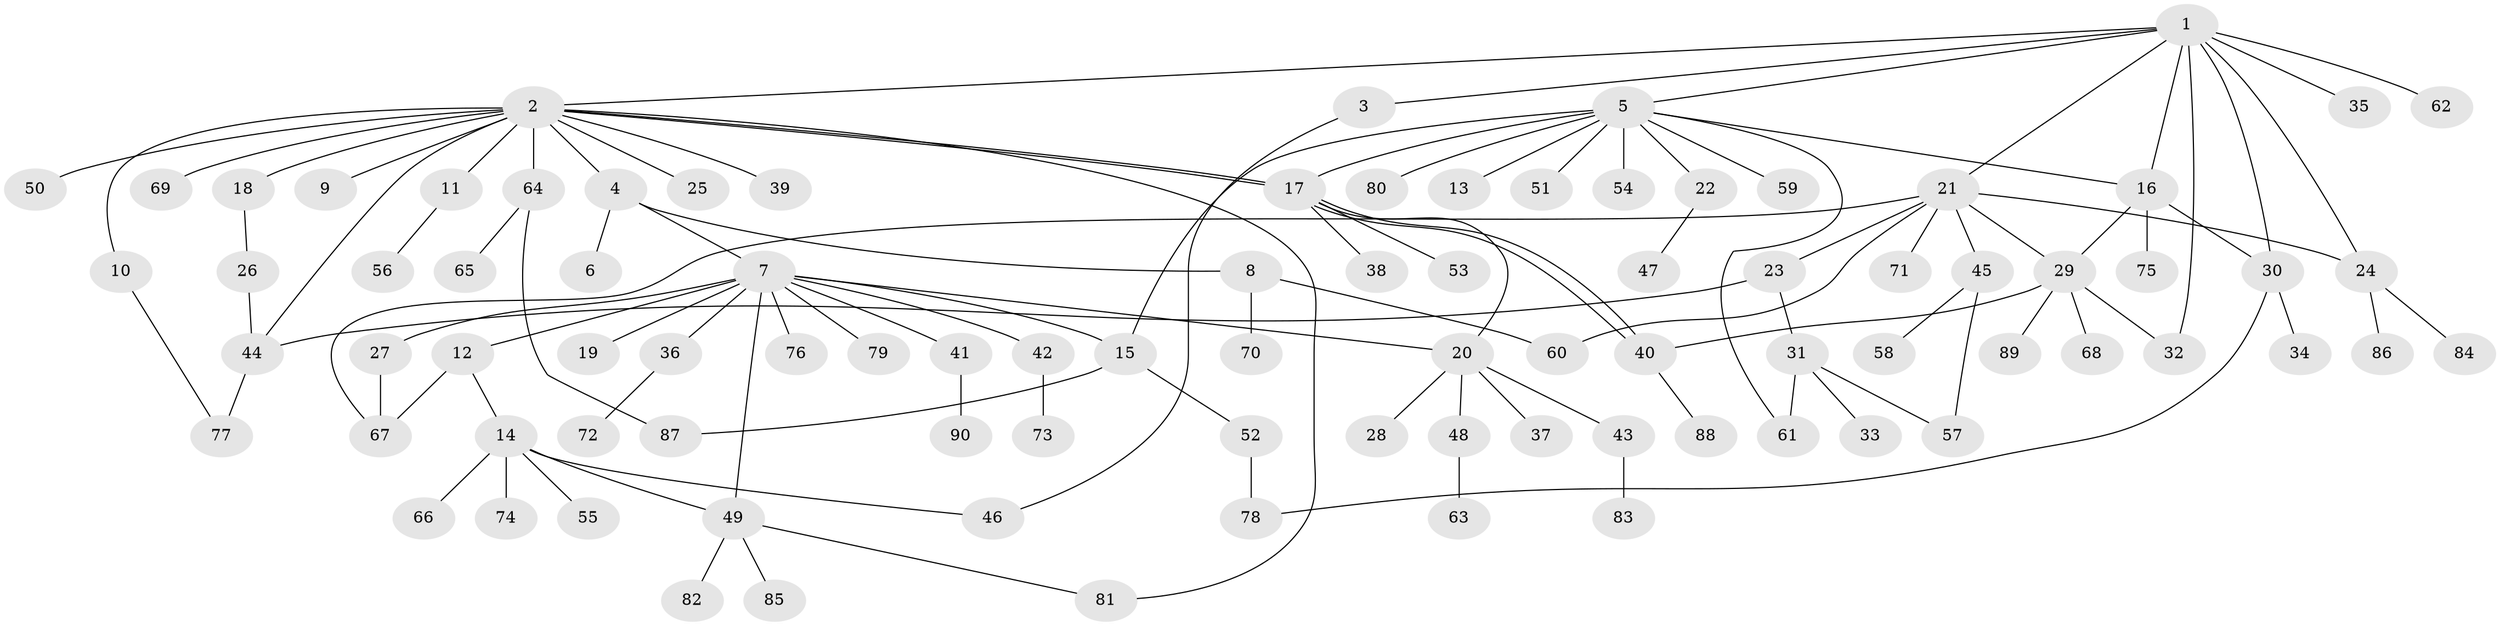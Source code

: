 // Generated by graph-tools (version 1.1) at 2025/11/02/27/25 16:11:10]
// undirected, 90 vertices, 113 edges
graph export_dot {
graph [start="1"]
  node [color=gray90,style=filled];
  1;
  2;
  3;
  4;
  5;
  6;
  7;
  8;
  9;
  10;
  11;
  12;
  13;
  14;
  15;
  16;
  17;
  18;
  19;
  20;
  21;
  22;
  23;
  24;
  25;
  26;
  27;
  28;
  29;
  30;
  31;
  32;
  33;
  34;
  35;
  36;
  37;
  38;
  39;
  40;
  41;
  42;
  43;
  44;
  45;
  46;
  47;
  48;
  49;
  50;
  51;
  52;
  53;
  54;
  55;
  56;
  57;
  58;
  59;
  60;
  61;
  62;
  63;
  64;
  65;
  66;
  67;
  68;
  69;
  70;
  71;
  72;
  73;
  74;
  75;
  76;
  77;
  78;
  79;
  80;
  81;
  82;
  83;
  84;
  85;
  86;
  87;
  88;
  89;
  90;
  1 -- 2;
  1 -- 3;
  1 -- 5;
  1 -- 16;
  1 -- 21;
  1 -- 24;
  1 -- 30;
  1 -- 32;
  1 -- 35;
  1 -- 62;
  2 -- 4;
  2 -- 9;
  2 -- 10;
  2 -- 11;
  2 -- 17;
  2 -- 17;
  2 -- 18;
  2 -- 25;
  2 -- 39;
  2 -- 44;
  2 -- 50;
  2 -- 64;
  2 -- 69;
  2 -- 81;
  3 -- 46;
  4 -- 6;
  4 -- 7;
  4 -- 8;
  5 -- 13;
  5 -- 15;
  5 -- 16;
  5 -- 17;
  5 -- 22;
  5 -- 51;
  5 -- 54;
  5 -- 59;
  5 -- 61;
  5 -- 80;
  7 -- 12;
  7 -- 15;
  7 -- 19;
  7 -- 20;
  7 -- 27;
  7 -- 36;
  7 -- 41;
  7 -- 42;
  7 -- 49;
  7 -- 76;
  7 -- 79;
  8 -- 60;
  8 -- 70;
  10 -- 77;
  11 -- 56;
  12 -- 14;
  12 -- 67;
  14 -- 46;
  14 -- 49;
  14 -- 55;
  14 -- 66;
  14 -- 74;
  15 -- 52;
  15 -- 87;
  16 -- 29;
  16 -- 30;
  16 -- 75;
  17 -- 20;
  17 -- 38;
  17 -- 40;
  17 -- 40;
  17 -- 53;
  18 -- 26;
  20 -- 28;
  20 -- 37;
  20 -- 43;
  20 -- 48;
  21 -- 23;
  21 -- 24;
  21 -- 29;
  21 -- 45;
  21 -- 60;
  21 -- 67;
  21 -- 71;
  22 -- 47;
  23 -- 31;
  23 -- 44;
  24 -- 84;
  24 -- 86;
  26 -- 44;
  27 -- 67;
  29 -- 32;
  29 -- 40;
  29 -- 68;
  29 -- 89;
  30 -- 34;
  30 -- 78;
  31 -- 33;
  31 -- 57;
  31 -- 61;
  36 -- 72;
  40 -- 88;
  41 -- 90;
  42 -- 73;
  43 -- 83;
  44 -- 77;
  45 -- 57;
  45 -- 58;
  48 -- 63;
  49 -- 81;
  49 -- 82;
  49 -- 85;
  52 -- 78;
  64 -- 65;
  64 -- 87;
}
